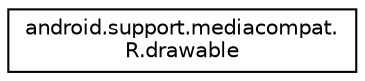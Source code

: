 digraph "Graphical Class Hierarchy"
{
 // INTERACTIVE_SVG=YES
 // LATEX_PDF_SIZE
  edge [fontname="Helvetica",fontsize="10",labelfontname="Helvetica",labelfontsize="10"];
  node [fontname="Helvetica",fontsize="10",shape=record];
  rankdir="LR";
  Node0 [label="android.support.mediacompat.\lR.drawable",height=0.2,width=0.4,color="black", fillcolor="white", style="filled",URL="$classandroid_1_1support_1_1mediacompat_1_1_r_1_1drawable.html",tooltip=" "];
}

